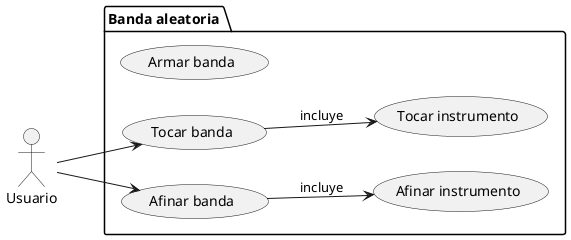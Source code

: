 @startuml
left to right direction
package "Banda aleatoria "{
    usecase "Armar banda"
    usecase "Tocar banda"
    usecase "Afinar banda"
    usecase "Tocar instrumento"
    usecase "Afinar instrumento"
}
Usuario -->"Tocar banda"
Usuario -->"Afinar banda"
"Tocar banda" -->"Tocar instrumento":incluye
"Afinar banda" --> "Afinar instrumento":incluye


















